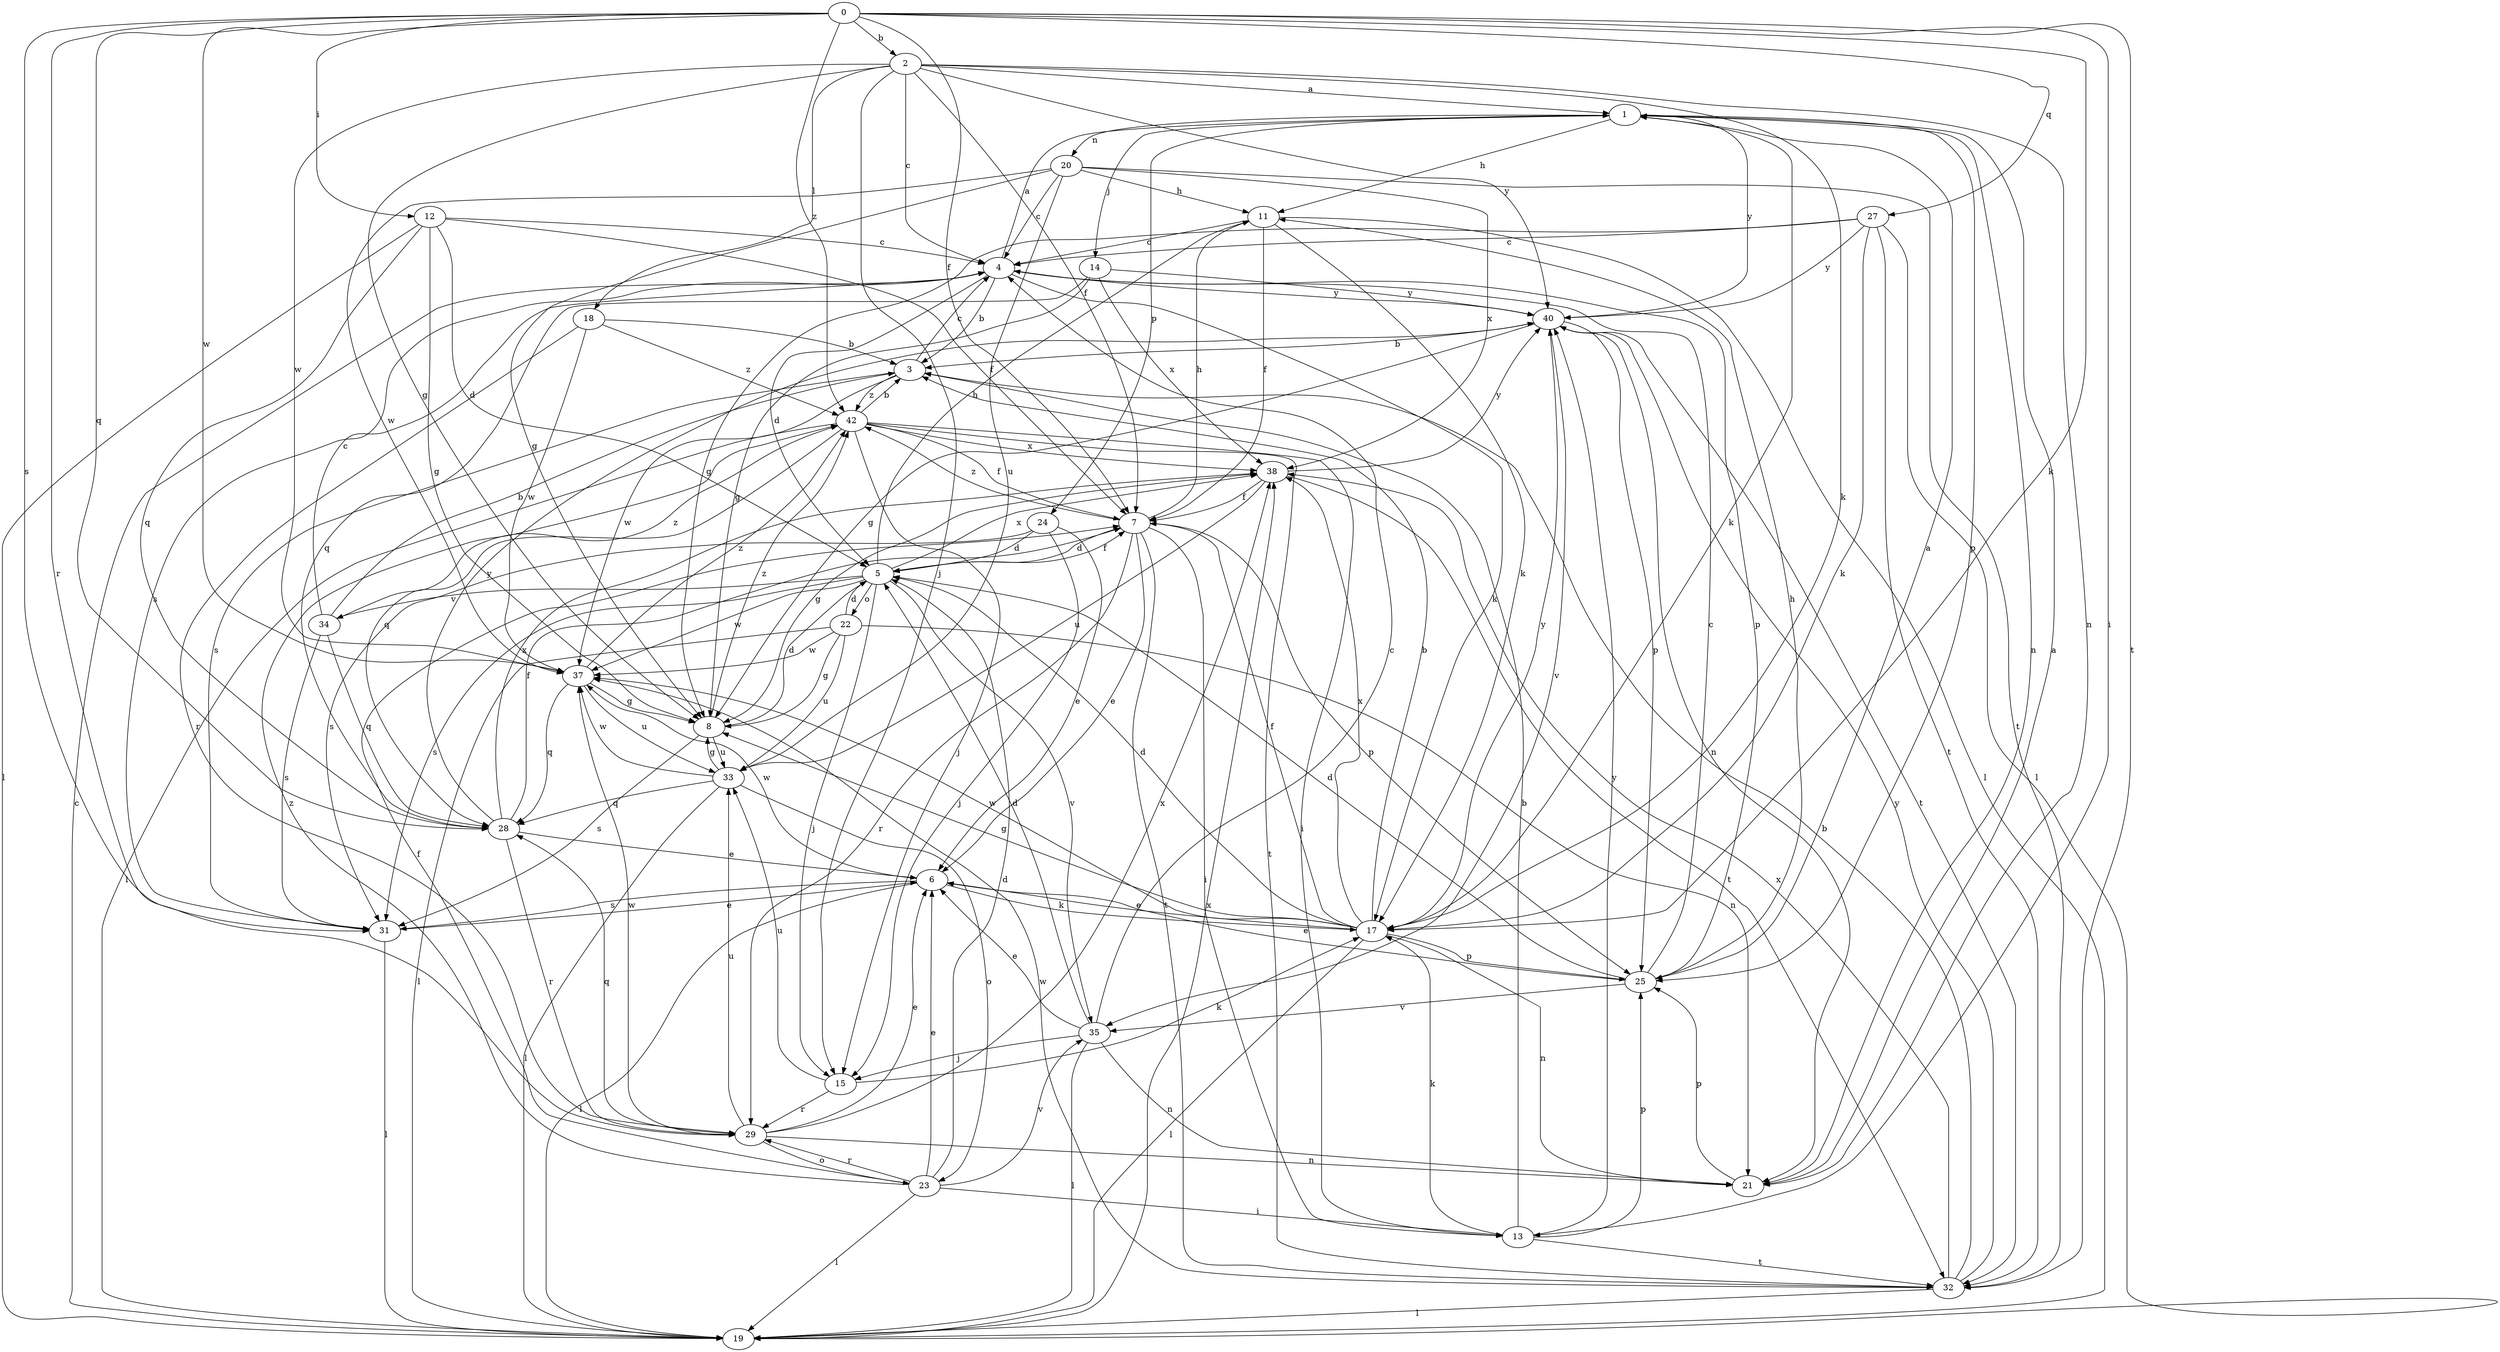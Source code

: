 strict digraph  {
0;
1;
2;
3;
4;
5;
6;
7;
8;
11;
12;
13;
14;
15;
17;
18;
19;
20;
21;
22;
23;
24;
25;
27;
28;
29;
31;
32;
33;
34;
35;
37;
38;
40;
42;
0 -> 2  [label=b];
0 -> 7  [label=f];
0 -> 12  [label=i];
0 -> 13  [label=i];
0 -> 17  [label=k];
0 -> 27  [label=q];
0 -> 28  [label=q];
0 -> 29  [label=r];
0 -> 31  [label=s];
0 -> 32  [label=t];
0 -> 37  [label=w];
0 -> 42  [label=z];
1 -> 11  [label=h];
1 -> 14  [label=j];
1 -> 17  [label=k];
1 -> 20  [label=n];
1 -> 21  [label=n];
1 -> 24  [label=p];
1 -> 25  [label=p];
1 -> 40  [label=y];
2 -> 1  [label=a];
2 -> 4  [label=c];
2 -> 7  [label=f];
2 -> 8  [label=g];
2 -> 15  [label=j];
2 -> 17  [label=k];
2 -> 18  [label=l];
2 -> 21  [label=n];
2 -> 37  [label=w];
2 -> 40  [label=y];
3 -> 4  [label=c];
3 -> 31  [label=s];
3 -> 37  [label=w];
3 -> 42  [label=z];
4 -> 1  [label=a];
4 -> 3  [label=b];
4 -> 5  [label=d];
4 -> 17  [label=k];
4 -> 25  [label=p];
4 -> 31  [label=s];
4 -> 40  [label=y];
5 -> 7  [label=f];
5 -> 11  [label=h];
5 -> 15  [label=j];
5 -> 22  [label=o];
5 -> 31  [label=s];
5 -> 34  [label=v];
5 -> 35  [label=v];
5 -> 37  [label=w];
5 -> 38  [label=x];
6 -> 17  [label=k];
6 -> 19  [label=l];
6 -> 31  [label=s];
6 -> 37  [label=w];
7 -> 5  [label=d];
7 -> 6  [label=e];
7 -> 11  [label=h];
7 -> 13  [label=i];
7 -> 25  [label=p];
7 -> 29  [label=r];
7 -> 32  [label=t];
7 -> 42  [label=z];
8 -> 5  [label=d];
8 -> 31  [label=s];
8 -> 33  [label=u];
8 -> 42  [label=z];
11 -> 4  [label=c];
11 -> 7  [label=f];
11 -> 17  [label=k];
11 -> 19  [label=l];
12 -> 4  [label=c];
12 -> 5  [label=d];
12 -> 7  [label=f];
12 -> 8  [label=g];
12 -> 19  [label=l];
12 -> 28  [label=q];
13 -> 3  [label=b];
13 -> 17  [label=k];
13 -> 25  [label=p];
13 -> 32  [label=t];
13 -> 40  [label=y];
14 -> 8  [label=g];
14 -> 28  [label=q];
14 -> 38  [label=x];
14 -> 40  [label=y];
15 -> 17  [label=k];
15 -> 29  [label=r];
15 -> 33  [label=u];
17 -> 3  [label=b];
17 -> 5  [label=d];
17 -> 6  [label=e];
17 -> 7  [label=f];
17 -> 8  [label=g];
17 -> 19  [label=l];
17 -> 21  [label=n];
17 -> 25  [label=p];
17 -> 37  [label=w];
17 -> 38  [label=x];
17 -> 40  [label=y];
18 -> 3  [label=b];
18 -> 29  [label=r];
18 -> 37  [label=w];
18 -> 42  [label=z];
19 -> 4  [label=c];
19 -> 38  [label=x];
20 -> 4  [label=c];
20 -> 8  [label=g];
20 -> 11  [label=h];
20 -> 32  [label=t];
20 -> 33  [label=u];
20 -> 37  [label=w];
20 -> 38  [label=x];
21 -> 1  [label=a];
21 -> 25  [label=p];
22 -> 5  [label=d];
22 -> 8  [label=g];
22 -> 19  [label=l];
22 -> 21  [label=n];
22 -> 33  [label=u];
22 -> 37  [label=w];
23 -> 5  [label=d];
23 -> 6  [label=e];
23 -> 7  [label=f];
23 -> 13  [label=i];
23 -> 19  [label=l];
23 -> 29  [label=r];
23 -> 35  [label=v];
23 -> 42  [label=z];
24 -> 5  [label=d];
24 -> 6  [label=e];
24 -> 15  [label=j];
24 -> 31  [label=s];
25 -> 1  [label=a];
25 -> 4  [label=c];
25 -> 5  [label=d];
25 -> 6  [label=e];
25 -> 11  [label=h];
25 -> 35  [label=v];
27 -> 4  [label=c];
27 -> 8  [label=g];
27 -> 17  [label=k];
27 -> 19  [label=l];
27 -> 32  [label=t];
27 -> 40  [label=y];
28 -> 6  [label=e];
28 -> 7  [label=f];
28 -> 29  [label=r];
28 -> 38  [label=x];
28 -> 40  [label=y];
29 -> 6  [label=e];
29 -> 21  [label=n];
29 -> 23  [label=o];
29 -> 28  [label=q];
29 -> 33  [label=u];
29 -> 37  [label=w];
29 -> 38  [label=x];
31 -> 6  [label=e];
31 -> 19  [label=l];
32 -> 3  [label=b];
32 -> 19  [label=l];
32 -> 37  [label=w];
32 -> 38  [label=x];
32 -> 40  [label=y];
33 -> 8  [label=g];
33 -> 19  [label=l];
33 -> 23  [label=o];
33 -> 28  [label=q];
33 -> 37  [label=w];
34 -> 3  [label=b];
34 -> 4  [label=c];
34 -> 28  [label=q];
34 -> 31  [label=s];
34 -> 42  [label=z];
35 -> 4  [label=c];
35 -> 5  [label=d];
35 -> 6  [label=e];
35 -> 15  [label=j];
35 -> 19  [label=l];
35 -> 21  [label=n];
37 -> 8  [label=g];
37 -> 28  [label=q];
37 -> 33  [label=u];
37 -> 42  [label=z];
38 -> 7  [label=f];
38 -> 8  [label=g];
38 -> 32  [label=t];
38 -> 33  [label=u];
38 -> 40  [label=y];
40 -> 3  [label=b];
40 -> 8  [label=g];
40 -> 21  [label=n];
40 -> 25  [label=p];
40 -> 32  [label=t];
40 -> 35  [label=v];
42 -> 3  [label=b];
42 -> 7  [label=f];
42 -> 13  [label=i];
42 -> 15  [label=j];
42 -> 19  [label=l];
42 -> 28  [label=q];
42 -> 32  [label=t];
42 -> 38  [label=x];
}
